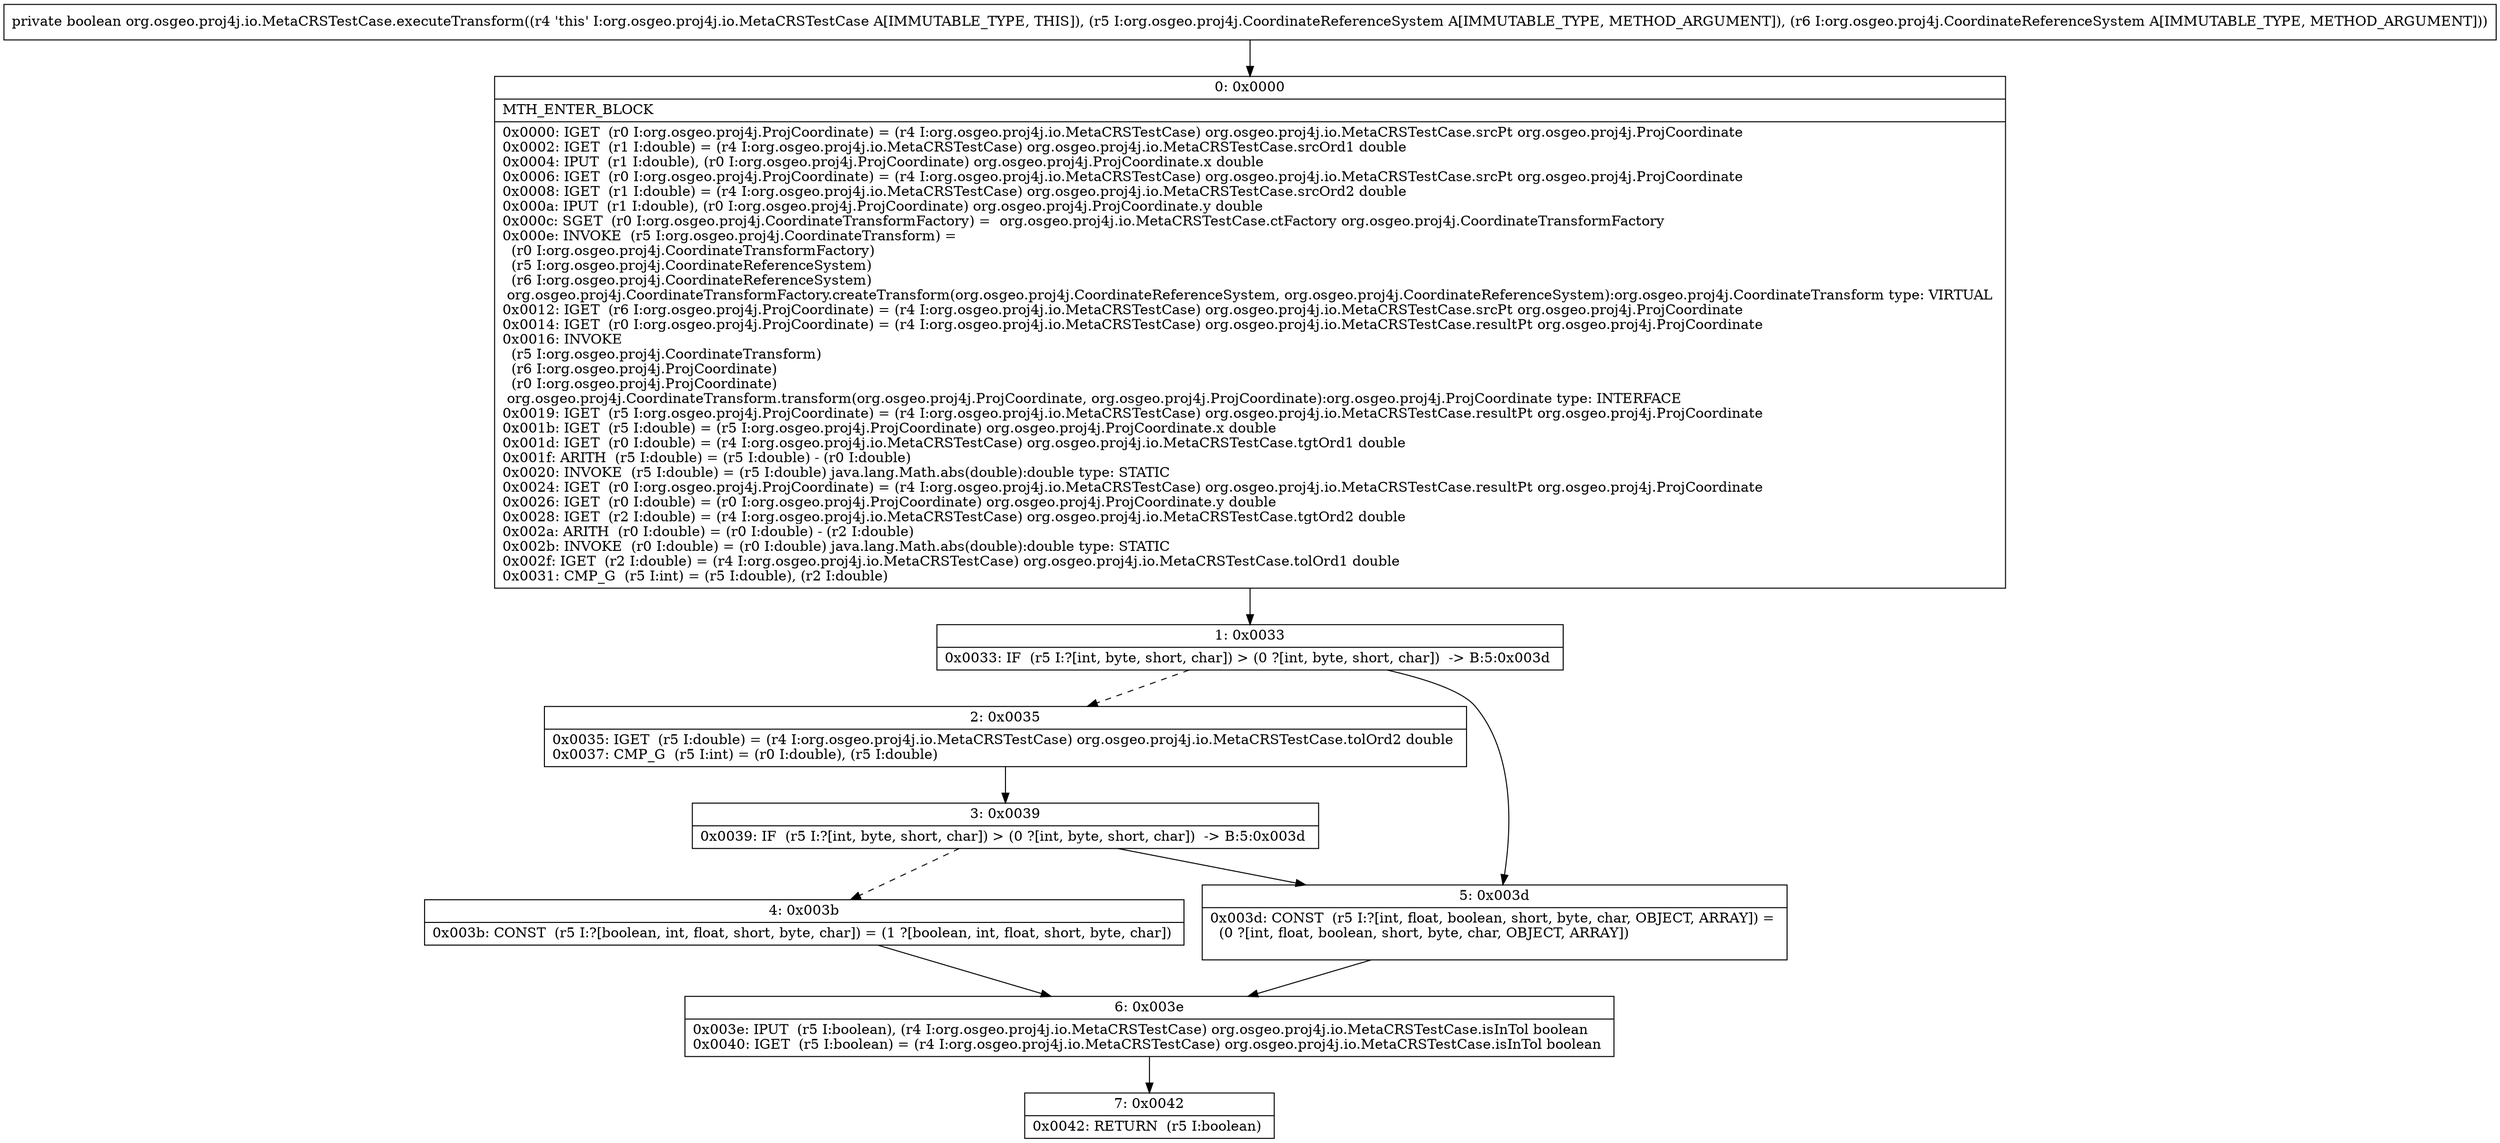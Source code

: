 digraph "CFG fororg.osgeo.proj4j.io.MetaCRSTestCase.executeTransform(Lorg\/osgeo\/proj4j\/CoordinateReferenceSystem;Lorg\/osgeo\/proj4j\/CoordinateReferenceSystem;)Z" {
Node_0 [shape=record,label="{0\:\ 0x0000|MTH_ENTER_BLOCK\l|0x0000: IGET  (r0 I:org.osgeo.proj4j.ProjCoordinate) = (r4 I:org.osgeo.proj4j.io.MetaCRSTestCase) org.osgeo.proj4j.io.MetaCRSTestCase.srcPt org.osgeo.proj4j.ProjCoordinate \l0x0002: IGET  (r1 I:double) = (r4 I:org.osgeo.proj4j.io.MetaCRSTestCase) org.osgeo.proj4j.io.MetaCRSTestCase.srcOrd1 double \l0x0004: IPUT  (r1 I:double), (r0 I:org.osgeo.proj4j.ProjCoordinate) org.osgeo.proj4j.ProjCoordinate.x double \l0x0006: IGET  (r0 I:org.osgeo.proj4j.ProjCoordinate) = (r4 I:org.osgeo.proj4j.io.MetaCRSTestCase) org.osgeo.proj4j.io.MetaCRSTestCase.srcPt org.osgeo.proj4j.ProjCoordinate \l0x0008: IGET  (r1 I:double) = (r4 I:org.osgeo.proj4j.io.MetaCRSTestCase) org.osgeo.proj4j.io.MetaCRSTestCase.srcOrd2 double \l0x000a: IPUT  (r1 I:double), (r0 I:org.osgeo.proj4j.ProjCoordinate) org.osgeo.proj4j.ProjCoordinate.y double \l0x000c: SGET  (r0 I:org.osgeo.proj4j.CoordinateTransformFactory) =  org.osgeo.proj4j.io.MetaCRSTestCase.ctFactory org.osgeo.proj4j.CoordinateTransformFactory \l0x000e: INVOKE  (r5 I:org.osgeo.proj4j.CoordinateTransform) = \l  (r0 I:org.osgeo.proj4j.CoordinateTransformFactory)\l  (r5 I:org.osgeo.proj4j.CoordinateReferenceSystem)\l  (r6 I:org.osgeo.proj4j.CoordinateReferenceSystem)\l org.osgeo.proj4j.CoordinateTransformFactory.createTransform(org.osgeo.proj4j.CoordinateReferenceSystem, org.osgeo.proj4j.CoordinateReferenceSystem):org.osgeo.proj4j.CoordinateTransform type: VIRTUAL \l0x0012: IGET  (r6 I:org.osgeo.proj4j.ProjCoordinate) = (r4 I:org.osgeo.proj4j.io.MetaCRSTestCase) org.osgeo.proj4j.io.MetaCRSTestCase.srcPt org.osgeo.proj4j.ProjCoordinate \l0x0014: IGET  (r0 I:org.osgeo.proj4j.ProjCoordinate) = (r4 I:org.osgeo.proj4j.io.MetaCRSTestCase) org.osgeo.proj4j.io.MetaCRSTestCase.resultPt org.osgeo.proj4j.ProjCoordinate \l0x0016: INVOKE  \l  (r5 I:org.osgeo.proj4j.CoordinateTransform)\l  (r6 I:org.osgeo.proj4j.ProjCoordinate)\l  (r0 I:org.osgeo.proj4j.ProjCoordinate)\l org.osgeo.proj4j.CoordinateTransform.transform(org.osgeo.proj4j.ProjCoordinate, org.osgeo.proj4j.ProjCoordinate):org.osgeo.proj4j.ProjCoordinate type: INTERFACE \l0x0019: IGET  (r5 I:org.osgeo.proj4j.ProjCoordinate) = (r4 I:org.osgeo.proj4j.io.MetaCRSTestCase) org.osgeo.proj4j.io.MetaCRSTestCase.resultPt org.osgeo.proj4j.ProjCoordinate \l0x001b: IGET  (r5 I:double) = (r5 I:org.osgeo.proj4j.ProjCoordinate) org.osgeo.proj4j.ProjCoordinate.x double \l0x001d: IGET  (r0 I:double) = (r4 I:org.osgeo.proj4j.io.MetaCRSTestCase) org.osgeo.proj4j.io.MetaCRSTestCase.tgtOrd1 double \l0x001f: ARITH  (r5 I:double) = (r5 I:double) \- (r0 I:double) \l0x0020: INVOKE  (r5 I:double) = (r5 I:double) java.lang.Math.abs(double):double type: STATIC \l0x0024: IGET  (r0 I:org.osgeo.proj4j.ProjCoordinate) = (r4 I:org.osgeo.proj4j.io.MetaCRSTestCase) org.osgeo.proj4j.io.MetaCRSTestCase.resultPt org.osgeo.proj4j.ProjCoordinate \l0x0026: IGET  (r0 I:double) = (r0 I:org.osgeo.proj4j.ProjCoordinate) org.osgeo.proj4j.ProjCoordinate.y double \l0x0028: IGET  (r2 I:double) = (r4 I:org.osgeo.proj4j.io.MetaCRSTestCase) org.osgeo.proj4j.io.MetaCRSTestCase.tgtOrd2 double \l0x002a: ARITH  (r0 I:double) = (r0 I:double) \- (r2 I:double) \l0x002b: INVOKE  (r0 I:double) = (r0 I:double) java.lang.Math.abs(double):double type: STATIC \l0x002f: IGET  (r2 I:double) = (r4 I:org.osgeo.proj4j.io.MetaCRSTestCase) org.osgeo.proj4j.io.MetaCRSTestCase.tolOrd1 double \l0x0031: CMP_G  (r5 I:int) = (r5 I:double), (r2 I:double) \l}"];
Node_1 [shape=record,label="{1\:\ 0x0033|0x0033: IF  (r5 I:?[int, byte, short, char]) \> (0 ?[int, byte, short, char])  \-\> B:5:0x003d \l}"];
Node_2 [shape=record,label="{2\:\ 0x0035|0x0035: IGET  (r5 I:double) = (r4 I:org.osgeo.proj4j.io.MetaCRSTestCase) org.osgeo.proj4j.io.MetaCRSTestCase.tolOrd2 double \l0x0037: CMP_G  (r5 I:int) = (r0 I:double), (r5 I:double) \l}"];
Node_3 [shape=record,label="{3\:\ 0x0039|0x0039: IF  (r5 I:?[int, byte, short, char]) \> (0 ?[int, byte, short, char])  \-\> B:5:0x003d \l}"];
Node_4 [shape=record,label="{4\:\ 0x003b|0x003b: CONST  (r5 I:?[boolean, int, float, short, byte, char]) = (1 ?[boolean, int, float, short, byte, char]) \l}"];
Node_5 [shape=record,label="{5\:\ 0x003d|0x003d: CONST  (r5 I:?[int, float, boolean, short, byte, char, OBJECT, ARRAY]) = \l  (0 ?[int, float, boolean, short, byte, char, OBJECT, ARRAY])\l \l}"];
Node_6 [shape=record,label="{6\:\ 0x003e|0x003e: IPUT  (r5 I:boolean), (r4 I:org.osgeo.proj4j.io.MetaCRSTestCase) org.osgeo.proj4j.io.MetaCRSTestCase.isInTol boolean \l0x0040: IGET  (r5 I:boolean) = (r4 I:org.osgeo.proj4j.io.MetaCRSTestCase) org.osgeo.proj4j.io.MetaCRSTestCase.isInTol boolean \l}"];
Node_7 [shape=record,label="{7\:\ 0x0042|0x0042: RETURN  (r5 I:boolean) \l}"];
MethodNode[shape=record,label="{private boolean org.osgeo.proj4j.io.MetaCRSTestCase.executeTransform((r4 'this' I:org.osgeo.proj4j.io.MetaCRSTestCase A[IMMUTABLE_TYPE, THIS]), (r5 I:org.osgeo.proj4j.CoordinateReferenceSystem A[IMMUTABLE_TYPE, METHOD_ARGUMENT]), (r6 I:org.osgeo.proj4j.CoordinateReferenceSystem A[IMMUTABLE_TYPE, METHOD_ARGUMENT])) }"];
MethodNode -> Node_0;
Node_0 -> Node_1;
Node_1 -> Node_2[style=dashed];
Node_1 -> Node_5;
Node_2 -> Node_3;
Node_3 -> Node_4[style=dashed];
Node_3 -> Node_5;
Node_4 -> Node_6;
Node_5 -> Node_6;
Node_6 -> Node_7;
}

